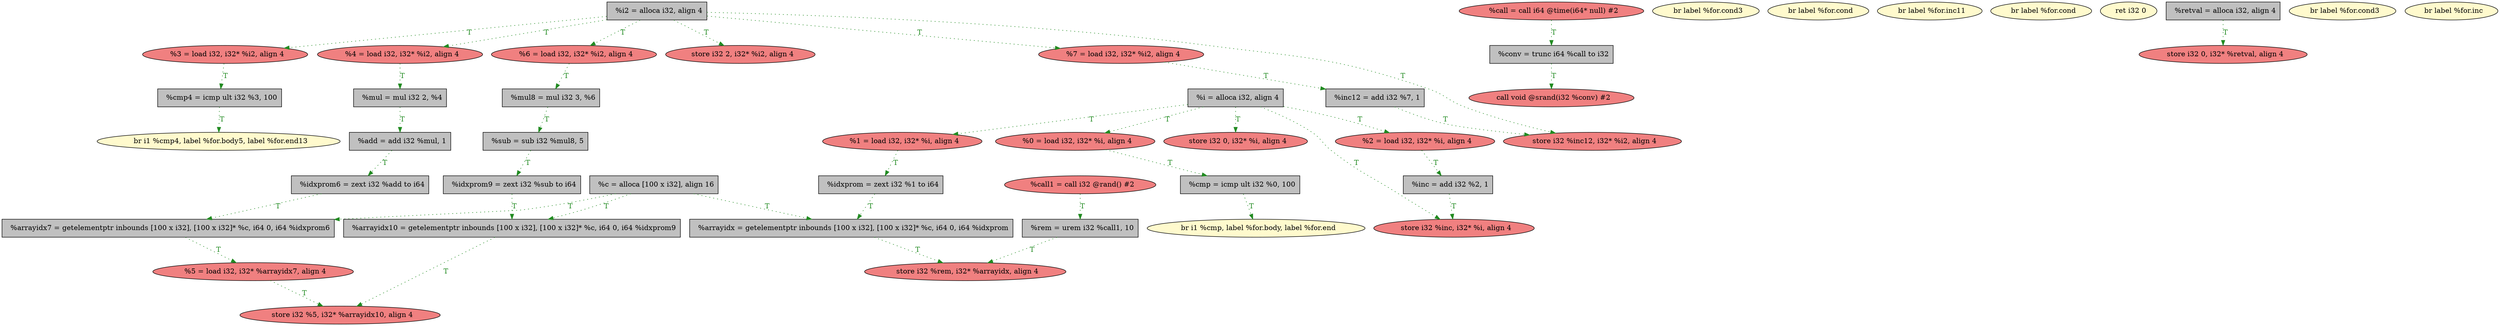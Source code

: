 
digraph G {


node44 [fillcolor=lemonchiffon,label="  br i1 %cmp4, label %for.body5, label %for.end13",shape=ellipse,style=filled ]
node43 [fillcolor=lightcoral,label="  %4 = load i32, i32* %i2, align 4",shape=ellipse,style=filled ]
node45 [fillcolor=lightcoral,label="  %5 = load i32, i32* %arrayidx7, align 4",shape=ellipse,style=filled ]
node42 [fillcolor=lightcoral,label="  %0 = load i32, i32* %i, align 4",shape=ellipse,style=filled ]
node39 [fillcolor=grey,label="  %i = alloca i32, align 4",shape=rectangle,style=filled ]
node37 [fillcolor=grey,label="  %cmp = icmp ult i32 %0, 100",shape=rectangle,style=filled ]
node9 [fillcolor=lightcoral,label="  %call = call i64 @time(i64* null) #2",shape=ellipse,style=filled ]
node36 [fillcolor=lightcoral,label="  store i32 2, i32* %i2, align 4",shape=ellipse,style=filled ]
node23 [fillcolor=lemonchiffon,label="  br i1 %cmp, label %for.body, label %for.end",shape=ellipse,style=filled ]
node7 [fillcolor=lemonchiffon,label="  br label %for.cond3",shape=ellipse,style=filled ]
node6 [fillcolor=grey,label="  %arrayidx7 = getelementptr inbounds [100 x i32], [100 x i32]* %c, i64 0, i64 %idxprom6",shape=rectangle,style=filled ]
node14 [fillcolor=lemonchiffon,label="  br label %for.cond",shape=ellipse,style=filled ]
node1 [fillcolor=lightcoral,label="  store i32 %inc12, i32* %i2, align 4",shape=ellipse,style=filled ]
node13 [fillcolor=lightcoral,label="  store i32 0, i32* %i, align 4",shape=ellipse,style=filled ]
node41 [fillcolor=grey,label="  %mul8 = mul i32 3, %6",shape=rectangle,style=filled ]
node12 [fillcolor=grey,label="  %c = alloca [100 x i32], align 16",shape=rectangle,style=filled ]
node40 [fillcolor=lightcoral,label="  %3 = load i32, i32* %i2, align 4",shape=ellipse,style=filled ]
node32 [fillcolor=grey,label="  %arrayidx10 = getelementptr inbounds [100 x i32], [100 x i32]* %c, i64 0, i64 %idxprom9",shape=rectangle,style=filled ]
node3 [fillcolor=lemonchiffon,label="  br label %for.inc11",shape=ellipse,style=filled ]
node5 [fillcolor=lightcoral,label="  %call1 = call i32 @rand() #2",shape=ellipse,style=filled ]
node11 [fillcolor=lemonchiffon,label="  br label %for.cond",shape=ellipse,style=filled ]
node24 [fillcolor=grey,label="  %sub = sub i32 %mul8, 5",shape=rectangle,style=filled ]
node0 [fillcolor=lemonchiffon,label="  ret i32 0",shape=ellipse,style=filled ]
node15 [fillcolor=grey,label="  %add = add i32 %mul, 1",shape=rectangle,style=filled ]
node8 [fillcolor=lightcoral,label="  %1 = load i32, i32* %i, align 4",shape=ellipse,style=filled ]
node16 [fillcolor=lightcoral,label="  call void @srand(i32 %conv) #2",shape=ellipse,style=filled ]
node27 [fillcolor=grey,label="  %conv = trunc i64 %call to i32",shape=rectangle,style=filled ]
node17 [fillcolor=grey,label="  %idxprom = zext i32 %1 to i64",shape=rectangle,style=filled ]
node31 [fillcolor=grey,label="  %inc12 = add i32 %7, 1",shape=rectangle,style=filled ]
node18 [fillcolor=lightcoral,label="  store i32 0, i32* %retval, align 4",shape=ellipse,style=filled ]
node4 [fillcolor=lightcoral,label="  store i32 %5, i32* %arrayidx10, align 4",shape=ellipse,style=filled ]
node19 [fillcolor=grey,label="  %mul = mul i32 2, %4",shape=rectangle,style=filled ]
node26 [fillcolor=grey,label="  %i2 = alloca i32, align 4",shape=rectangle,style=filled ]
node20 [fillcolor=grey,label="  %idxprom9 = zext i32 %sub to i64",shape=rectangle,style=filled ]
node29 [fillcolor=grey,label="  %arrayidx = getelementptr inbounds [100 x i32], [100 x i32]* %c, i64 0, i64 %idxprom",shape=rectangle,style=filled ]
node21 [fillcolor=grey,label="  %idxprom6 = zext i32 %add to i64",shape=rectangle,style=filled ]
node35 [fillcolor=grey,label="  %inc = add i32 %2, 1",shape=rectangle,style=filled ]
node22 [fillcolor=grey,label="  %retval = alloca i32, align 4",shape=rectangle,style=filled ]
node38 [fillcolor=lemonchiffon,label="  br label %for.cond3",shape=ellipse,style=filled ]
node33 [fillcolor=lightcoral,label="  store i32 %inc, i32* %i, align 4",shape=ellipse,style=filled ]
node2 [fillcolor=lightcoral,label="  %7 = load i32, i32* %i2, align 4",shape=ellipse,style=filled ]
node25 [fillcolor=lemonchiffon,label="  br label %for.inc",shape=ellipse,style=filled ]
node28 [fillcolor=grey,label="  %rem = urem i32 %call1, 10",shape=rectangle,style=filled ]
node30 [fillcolor=lightcoral,label="  store i32 %rem, i32* %arrayidx, align 4",shape=ellipse,style=filled ]
node46 [fillcolor=lightcoral,label="  %6 = load i32, i32* %i2, align 4",shape=ellipse,style=filled ]
node10 [fillcolor=grey,label="  %cmp4 = icmp ult i32 %3, 100",shape=rectangle,style=filled ]
node34 [fillcolor=lightcoral,label="  %2 = load i32, i32* %i, align 4",shape=ellipse,style=filled ]

node29->node30 [style=dotted,color=forestgreen,label="T",fontcolor=forestgreen ]
node19->node15 [style=dotted,color=forestgreen,label="T",fontcolor=forestgreen ]
node26->node46 [style=dotted,color=forestgreen,label="T",fontcolor=forestgreen ]
node24->node20 [style=dotted,color=forestgreen,label="T",fontcolor=forestgreen ]
node28->node30 [style=dotted,color=forestgreen,label="T",fontcolor=forestgreen ]
node39->node8 [style=dotted,color=forestgreen,label="T",fontcolor=forestgreen ]
node43->node19 [style=dotted,color=forestgreen,label="T",fontcolor=forestgreen ]
node26->node1 [style=dotted,color=forestgreen,label="T",fontcolor=forestgreen ]
node12->node32 [style=dotted,color=forestgreen,label="T",fontcolor=forestgreen ]
node10->node44 [style=dotted,color=forestgreen,label="T",fontcolor=forestgreen ]
node12->node6 [style=dotted,color=forestgreen,label="T",fontcolor=forestgreen ]
node39->node34 [style=dotted,color=forestgreen,label="T",fontcolor=forestgreen ]
node9->node27 [style=dotted,color=forestgreen,label="T",fontcolor=forestgreen ]
node26->node36 [style=dotted,color=forestgreen,label="T",fontcolor=forestgreen ]
node41->node24 [style=dotted,color=forestgreen,label="T",fontcolor=forestgreen ]
node12->node29 [style=dotted,color=forestgreen,label="T",fontcolor=forestgreen ]
node22->node18 [style=dotted,color=forestgreen,label="T",fontcolor=forestgreen ]
node21->node6 [style=dotted,color=forestgreen,label="T",fontcolor=forestgreen ]
node2->node31 [style=dotted,color=forestgreen,label="T",fontcolor=forestgreen ]
node6->node45 [style=dotted,color=forestgreen,label="T",fontcolor=forestgreen ]
node26->node2 [style=dotted,color=forestgreen,label="T",fontcolor=forestgreen ]
node35->node33 [style=dotted,color=forestgreen,label="T",fontcolor=forestgreen ]
node8->node17 [style=dotted,color=forestgreen,label="T",fontcolor=forestgreen ]
node26->node43 [style=dotted,color=forestgreen,label="T",fontcolor=forestgreen ]
node39->node33 [style=dotted,color=forestgreen,label="T",fontcolor=forestgreen ]
node27->node16 [style=dotted,color=forestgreen,label="T",fontcolor=forestgreen ]
node26->node40 [style=dotted,color=forestgreen,label="T",fontcolor=forestgreen ]
node20->node32 [style=dotted,color=forestgreen,label="T",fontcolor=forestgreen ]
node39->node42 [style=dotted,color=forestgreen,label="T",fontcolor=forestgreen ]
node42->node37 [style=dotted,color=forestgreen,label="T",fontcolor=forestgreen ]
node37->node23 [style=dotted,color=forestgreen,label="T",fontcolor=forestgreen ]
node5->node28 [style=dotted,color=forestgreen,label="T",fontcolor=forestgreen ]
node45->node4 [style=dotted,color=forestgreen,label="T",fontcolor=forestgreen ]
node17->node29 [style=dotted,color=forestgreen,label="T",fontcolor=forestgreen ]
node32->node4 [style=dotted,color=forestgreen,label="T",fontcolor=forestgreen ]
node34->node35 [style=dotted,color=forestgreen,label="T",fontcolor=forestgreen ]
node39->node13 [style=dotted,color=forestgreen,label="T",fontcolor=forestgreen ]
node46->node41 [style=dotted,color=forestgreen,label="T",fontcolor=forestgreen ]
node31->node1 [style=dotted,color=forestgreen,label="T",fontcolor=forestgreen ]
node40->node10 [style=dotted,color=forestgreen,label="T",fontcolor=forestgreen ]
node15->node21 [style=dotted,color=forestgreen,label="T",fontcolor=forestgreen ]


}
